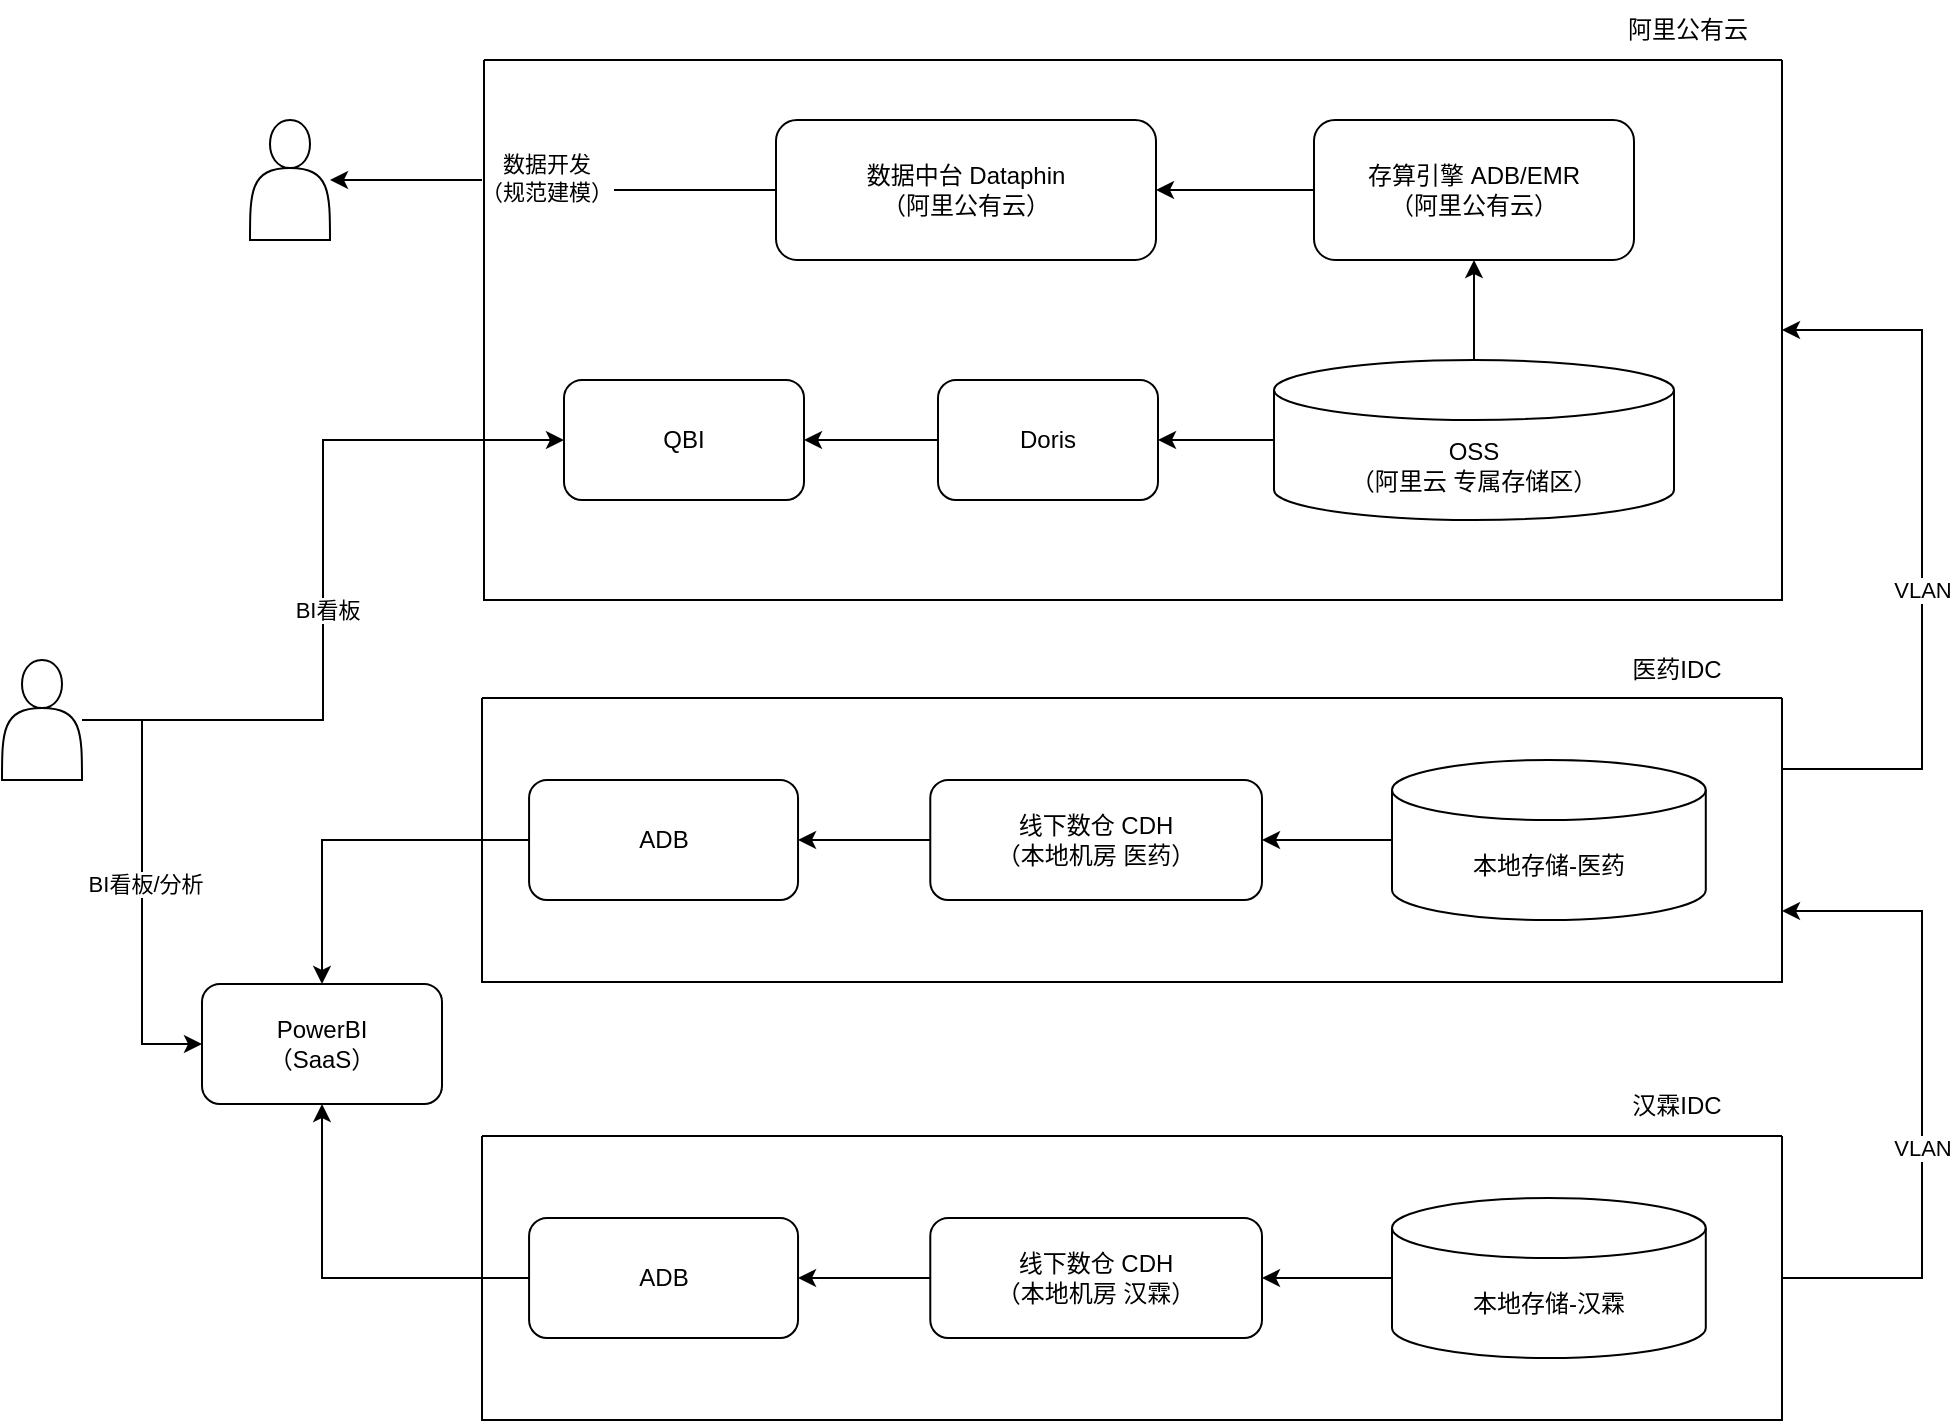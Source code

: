 <mxfile version="24.7.5">
  <diagram name="第 1 页" id="J8GREibbCt4KV59v55ON">
    <mxGraphModel dx="1479" dy="728" grid="1" gridSize="10" guides="1" tooltips="1" connect="1" arrows="1" fold="1" page="1" pageScale="1" pageWidth="1169" pageHeight="827" math="0" shadow="0">
      <root>
        <mxCell id="0" />
        <mxCell id="1" parent="0" />
        <mxCell id="eCR380lotrIrXrgE_NF7-7" style="edgeStyle=orthogonalEdgeStyle;rounded=0;orthogonalLoop=1;jettySize=auto;html=1;" edge="1" parent="1" source="eCR380lotrIrXrgE_NF7-1" target="eCR380lotrIrXrgE_NF7-6">
          <mxGeometry relative="1" as="geometry" />
        </mxCell>
        <mxCell id="eCR380lotrIrXrgE_NF7-8" value="数据开发&lt;div&gt;（规范建模）&lt;/div&gt;" style="edgeLabel;html=1;align=center;verticalAlign=middle;resizable=0;points=[];" vertex="1" connectable="0" parent="eCR380lotrIrXrgE_NF7-7">
          <mxGeometry x="0.058" y="-1" relative="1" as="geometry">
            <mxPoint as="offset" />
          </mxGeometry>
        </mxCell>
        <mxCell id="eCR380lotrIrXrgE_NF7-1" value="数据中台 Dataphin&lt;div&gt;（阿里公有云）&lt;/div&gt;" style="rounded=1;whiteSpace=wrap;html=1;" vertex="1" parent="1">
          <mxGeometry x="497" y="100" width="190" height="70" as="geometry" />
        </mxCell>
        <mxCell id="eCR380lotrIrXrgE_NF7-3" style="edgeStyle=orthogonalEdgeStyle;rounded=0;orthogonalLoop=1;jettySize=auto;html=1;entryX=1;entryY=0.5;entryDx=0;entryDy=0;" edge="1" parent="1" source="eCR380lotrIrXrgE_NF7-2" target="eCR380lotrIrXrgE_NF7-1">
          <mxGeometry relative="1" as="geometry" />
        </mxCell>
        <mxCell id="eCR380lotrIrXrgE_NF7-2" value="存算引擎&amp;nbsp;&lt;span style=&quot;background-color: initial;&quot;&gt;ADB/EMR&lt;/span&gt;&lt;div&gt;&lt;span style=&quot;background-color: initial;&quot;&gt;（阿里公有云）&lt;/span&gt;&lt;/div&gt;" style="rounded=1;whiteSpace=wrap;html=1;" vertex="1" parent="1">
          <mxGeometry x="766" y="100" width="160" height="70" as="geometry" />
        </mxCell>
        <mxCell id="eCR380lotrIrXrgE_NF7-5" style="edgeStyle=orthogonalEdgeStyle;rounded=0;orthogonalLoop=1;jettySize=auto;html=1;entryX=0.5;entryY=1;entryDx=0;entryDy=0;" edge="1" parent="1" source="eCR380lotrIrXrgE_NF7-4" target="eCR380lotrIrXrgE_NF7-2">
          <mxGeometry relative="1" as="geometry" />
        </mxCell>
        <mxCell id="eCR380lotrIrXrgE_NF7-10" style="edgeStyle=orthogonalEdgeStyle;rounded=0;orthogonalLoop=1;jettySize=auto;html=1;" edge="1" parent="1" source="eCR380lotrIrXrgE_NF7-4" target="eCR380lotrIrXrgE_NF7-9">
          <mxGeometry relative="1" as="geometry" />
        </mxCell>
        <mxCell id="eCR380lotrIrXrgE_NF7-4" value="OSS&lt;div&gt;（阿里云 专属存储区）&lt;/div&gt;" style="shape=cylinder3;whiteSpace=wrap;html=1;boundedLbl=1;backgroundOutline=1;size=15;" vertex="1" parent="1">
          <mxGeometry x="746" y="220" width="200" height="80" as="geometry" />
        </mxCell>
        <mxCell id="eCR380lotrIrXrgE_NF7-6" value="" style="shape=actor;whiteSpace=wrap;html=1;" vertex="1" parent="1">
          <mxGeometry x="234" y="100" width="40" height="60" as="geometry" />
        </mxCell>
        <mxCell id="eCR380lotrIrXrgE_NF7-12" style="edgeStyle=orthogonalEdgeStyle;rounded=0;orthogonalLoop=1;jettySize=auto;html=1;entryX=1;entryY=0.5;entryDx=0;entryDy=0;" edge="1" parent="1" source="eCR380lotrIrXrgE_NF7-9" target="eCR380lotrIrXrgE_NF7-11">
          <mxGeometry relative="1" as="geometry" />
        </mxCell>
        <mxCell id="eCR380lotrIrXrgE_NF7-9" value="Doris" style="rounded=1;whiteSpace=wrap;html=1;" vertex="1" parent="1">
          <mxGeometry x="578" y="230" width="110" height="60" as="geometry" />
        </mxCell>
        <mxCell id="eCR380lotrIrXrgE_NF7-11" value="QBI" style="rounded=1;whiteSpace=wrap;html=1;" vertex="1" parent="1">
          <mxGeometry x="391" y="230" width="120" height="60" as="geometry" />
        </mxCell>
        <mxCell id="eCR380lotrIrXrgE_NF7-14" style="edgeStyle=orthogonalEdgeStyle;rounded=0;orthogonalLoop=1;jettySize=auto;html=1;entryX=0;entryY=0.5;entryDx=0;entryDy=0;" edge="1" parent="1" source="eCR380lotrIrXrgE_NF7-13" target="eCR380lotrIrXrgE_NF7-11">
          <mxGeometry relative="1" as="geometry" />
        </mxCell>
        <mxCell id="eCR380lotrIrXrgE_NF7-15" value="&amp;nbsp;BI看板" style="edgeLabel;html=1;align=center;verticalAlign=middle;resizable=0;points=[];" vertex="1" connectable="0" parent="eCR380lotrIrXrgE_NF7-14">
          <mxGeometry x="-0.071" relative="1" as="geometry">
            <mxPoint y="1" as="offset" />
          </mxGeometry>
        </mxCell>
        <mxCell id="eCR380lotrIrXrgE_NF7-35" style="edgeStyle=orthogonalEdgeStyle;rounded=0;orthogonalLoop=1;jettySize=auto;html=1;entryX=0;entryY=0.5;entryDx=0;entryDy=0;" edge="1" parent="1" source="eCR380lotrIrXrgE_NF7-13" target="eCR380lotrIrXrgE_NF7-32">
          <mxGeometry relative="1" as="geometry" />
        </mxCell>
        <mxCell id="eCR380lotrIrXrgE_NF7-36" value="&amp;nbsp;BI看板/分析" style="edgeLabel;html=1;align=center;verticalAlign=middle;resizable=0;points=[];" vertex="1" connectable="0" parent="eCR380lotrIrXrgE_NF7-35">
          <mxGeometry x="0.005" relative="1" as="geometry">
            <mxPoint as="offset" />
          </mxGeometry>
        </mxCell>
        <mxCell id="eCR380lotrIrXrgE_NF7-13" value="" style="shape=actor;whiteSpace=wrap;html=1;" vertex="1" parent="1">
          <mxGeometry x="110" y="370" width="40" height="60" as="geometry" />
        </mxCell>
        <mxCell id="eCR380lotrIrXrgE_NF7-33" style="edgeStyle=orthogonalEdgeStyle;rounded=0;orthogonalLoop=1;jettySize=auto;html=1;entryX=0.5;entryY=0;entryDx=0;entryDy=0;" edge="1" parent="1" source="eCR380lotrIrXrgE_NF7-23" target="eCR380lotrIrXrgE_NF7-32">
          <mxGeometry relative="1" as="geometry" />
        </mxCell>
        <mxCell id="eCR380lotrIrXrgE_NF7-34" style="edgeStyle=orthogonalEdgeStyle;rounded=0;orthogonalLoop=1;jettySize=auto;html=1;entryX=0.5;entryY=1;entryDx=0;entryDy=0;" edge="1" parent="1" source="eCR380lotrIrXrgE_NF7-29" target="eCR380lotrIrXrgE_NF7-32">
          <mxGeometry relative="1" as="geometry" />
        </mxCell>
        <mxCell id="eCR380lotrIrXrgE_NF7-32" value="PowerBI&lt;div&gt;（SaaS）&lt;/div&gt;" style="rounded=1;whiteSpace=wrap;html=1;" vertex="1" parent="1">
          <mxGeometry x="210" y="532" width="120" height="60" as="geometry" />
        </mxCell>
        <mxCell id="eCR380lotrIrXrgE_NF7-44" value="" style="group" vertex="1" connectable="0" parent="1">
          <mxGeometry x="350" y="360" width="650" height="171" as="geometry" />
        </mxCell>
        <mxCell id="eCR380lotrIrXrgE_NF7-30" style="edgeStyle=orthogonalEdgeStyle;rounded=0;orthogonalLoop=1;jettySize=auto;html=1;" edge="1" parent="eCR380lotrIrXrgE_NF7-44" source="eCR380lotrIrXrgE_NF7-17" target="eCR380lotrIrXrgE_NF7-23">
          <mxGeometry relative="1" as="geometry" />
        </mxCell>
        <mxCell id="eCR380lotrIrXrgE_NF7-17" value="线下数仓 CDH&lt;div&gt;（本地机房 医药）&lt;/div&gt;" style="rounded=1;whiteSpace=wrap;html=1;" vertex="1" parent="eCR380lotrIrXrgE_NF7-44">
          <mxGeometry x="224.138" y="70" width="165.862" height="60" as="geometry" />
        </mxCell>
        <mxCell id="eCR380lotrIrXrgE_NF7-20" style="edgeStyle=orthogonalEdgeStyle;rounded=0;orthogonalLoop=1;jettySize=auto;html=1;" edge="1" parent="eCR380lotrIrXrgE_NF7-44" source="eCR380lotrIrXrgE_NF7-19" target="eCR380lotrIrXrgE_NF7-17">
          <mxGeometry relative="1" as="geometry" />
        </mxCell>
        <mxCell id="eCR380lotrIrXrgE_NF7-19" value="本地存储-医药" style="shape=cylinder3;whiteSpace=wrap;html=1;boundedLbl=1;backgroundOutline=1;size=15;" vertex="1" parent="eCR380lotrIrXrgE_NF7-44">
          <mxGeometry x="455.0" y="60" width="156.897" height="80" as="geometry" />
        </mxCell>
        <mxCell id="eCR380lotrIrXrgE_NF7-23" value="ADB" style="rounded=1;whiteSpace=wrap;html=1;" vertex="1" parent="eCR380lotrIrXrgE_NF7-44">
          <mxGeometry x="23.534" y="70" width="134.483" height="60" as="geometry" />
        </mxCell>
        <mxCell id="eCR380lotrIrXrgE_NF7-40" value="" style="swimlane;startSize=0;" vertex="1" parent="eCR380lotrIrXrgE_NF7-44">
          <mxGeometry y="29" width="650" height="142" as="geometry">
            <mxRectangle y="29" width="50" height="40" as="alternateBounds" />
          </mxGeometry>
        </mxCell>
        <mxCell id="eCR380lotrIrXrgE_NF7-41" value="医药IDC" style="text;html=1;align=center;verticalAlign=middle;whiteSpace=wrap;rounded=0;" vertex="1" parent="eCR380lotrIrXrgE_NF7-44">
          <mxGeometry x="544.655" width="105.345" height="30" as="geometry" />
        </mxCell>
        <mxCell id="eCR380lotrIrXrgE_NF7-45" value="" style="group" vertex="1" connectable="0" parent="1">
          <mxGeometry x="350" y="578" width="650" height="172" as="geometry" />
        </mxCell>
        <mxCell id="eCR380lotrIrXrgE_NF7-31" style="edgeStyle=orthogonalEdgeStyle;rounded=0;orthogonalLoop=1;jettySize=auto;html=1;entryX=1;entryY=0.5;entryDx=0;entryDy=0;" edge="1" parent="eCR380lotrIrXrgE_NF7-45" source="eCR380lotrIrXrgE_NF7-18" target="eCR380lotrIrXrgE_NF7-29">
          <mxGeometry relative="1" as="geometry" />
        </mxCell>
        <mxCell id="eCR380lotrIrXrgE_NF7-18" value="线下数仓 CDH&lt;div&gt;（本地机房 汉霖）&lt;/div&gt;" style="rounded=1;whiteSpace=wrap;html=1;" vertex="1" parent="eCR380lotrIrXrgE_NF7-45">
          <mxGeometry x="224.138" y="71" width="165.862" height="60" as="geometry" />
        </mxCell>
        <mxCell id="eCR380lotrIrXrgE_NF7-22" style="edgeStyle=orthogonalEdgeStyle;rounded=0;orthogonalLoop=1;jettySize=auto;html=1;" edge="1" parent="eCR380lotrIrXrgE_NF7-45" source="eCR380lotrIrXrgE_NF7-21" target="eCR380lotrIrXrgE_NF7-18">
          <mxGeometry relative="1" as="geometry" />
        </mxCell>
        <mxCell id="eCR380lotrIrXrgE_NF7-21" value="本地存储-汉霖" style="shape=cylinder3;whiteSpace=wrap;html=1;boundedLbl=1;backgroundOutline=1;size=15;" vertex="1" parent="eCR380lotrIrXrgE_NF7-45">
          <mxGeometry x="455.0" y="61" width="156.897" height="80" as="geometry" />
        </mxCell>
        <mxCell id="eCR380lotrIrXrgE_NF7-29" value="ADB" style="rounded=1;whiteSpace=wrap;html=1;" vertex="1" parent="eCR380lotrIrXrgE_NF7-45">
          <mxGeometry x="23.534" y="71" width="134.483" height="60" as="geometry" />
        </mxCell>
        <mxCell id="eCR380lotrIrXrgE_NF7-42" value="" style="swimlane;startSize=0;" vertex="1" parent="eCR380lotrIrXrgE_NF7-45">
          <mxGeometry y="30" width="650" height="142" as="geometry" />
        </mxCell>
        <mxCell id="eCR380lotrIrXrgE_NF7-43" value="汉霖IDC" style="text;html=1;align=center;verticalAlign=middle;whiteSpace=wrap;rounded=0;" vertex="1" parent="eCR380lotrIrXrgE_NF7-45">
          <mxGeometry x="544.655" width="105.345" height="30" as="geometry" />
        </mxCell>
        <mxCell id="eCR380lotrIrXrgE_NF7-46" value="" style="swimlane;startSize=0;" vertex="1" parent="1">
          <mxGeometry x="351" y="70" width="649" height="270" as="geometry" />
        </mxCell>
        <mxCell id="eCR380lotrIrXrgE_NF7-47" value="阿里公有云" style="text;html=1;align=center;verticalAlign=middle;whiteSpace=wrap;rounded=0;" vertex="1" parent="1">
          <mxGeometry x="906" y="40" width="94" height="30" as="geometry" />
        </mxCell>
        <mxCell id="eCR380lotrIrXrgE_NF7-48" style="edgeStyle=orthogonalEdgeStyle;rounded=0;orthogonalLoop=1;jettySize=auto;html=1;entryX=1;entryY=0.5;entryDx=0;entryDy=0;exitX=1;exitY=0.25;exitDx=0;exitDy=0;" edge="1" parent="1" source="eCR380lotrIrXrgE_NF7-40" target="eCR380lotrIrXrgE_NF7-46">
          <mxGeometry relative="1" as="geometry">
            <Array as="points">
              <mxPoint x="1070" y="425" />
              <mxPoint x="1070" y="205" />
            </Array>
          </mxGeometry>
        </mxCell>
        <mxCell id="eCR380lotrIrXrgE_NF7-49" value="VLAN" style="edgeLabel;html=1;align=center;verticalAlign=middle;resizable=0;points=[];" vertex="1" connectable="0" parent="eCR380lotrIrXrgE_NF7-48">
          <mxGeometry x="-0.109" relative="1" as="geometry">
            <mxPoint as="offset" />
          </mxGeometry>
        </mxCell>
        <mxCell id="eCR380lotrIrXrgE_NF7-51" style="edgeStyle=orthogonalEdgeStyle;rounded=0;orthogonalLoop=1;jettySize=auto;html=1;entryX=1;entryY=0.75;entryDx=0;entryDy=0;exitX=1;exitY=0.5;exitDx=0;exitDy=0;" edge="1" parent="1" source="eCR380lotrIrXrgE_NF7-42" target="eCR380lotrIrXrgE_NF7-40">
          <mxGeometry relative="1" as="geometry">
            <Array as="points">
              <mxPoint x="1070" y="679" />
              <mxPoint x="1070" y="496" />
            </Array>
          </mxGeometry>
        </mxCell>
        <mxCell id="eCR380lotrIrXrgE_NF7-52" value="VLAN" style="edgeLabel;html=1;align=center;verticalAlign=middle;resizable=0;points=[];" vertex="1" connectable="0" parent="eCR380lotrIrXrgE_NF7-51">
          <mxGeometry x="-0.165" relative="1" as="geometry">
            <mxPoint as="offset" />
          </mxGeometry>
        </mxCell>
      </root>
    </mxGraphModel>
  </diagram>
</mxfile>
